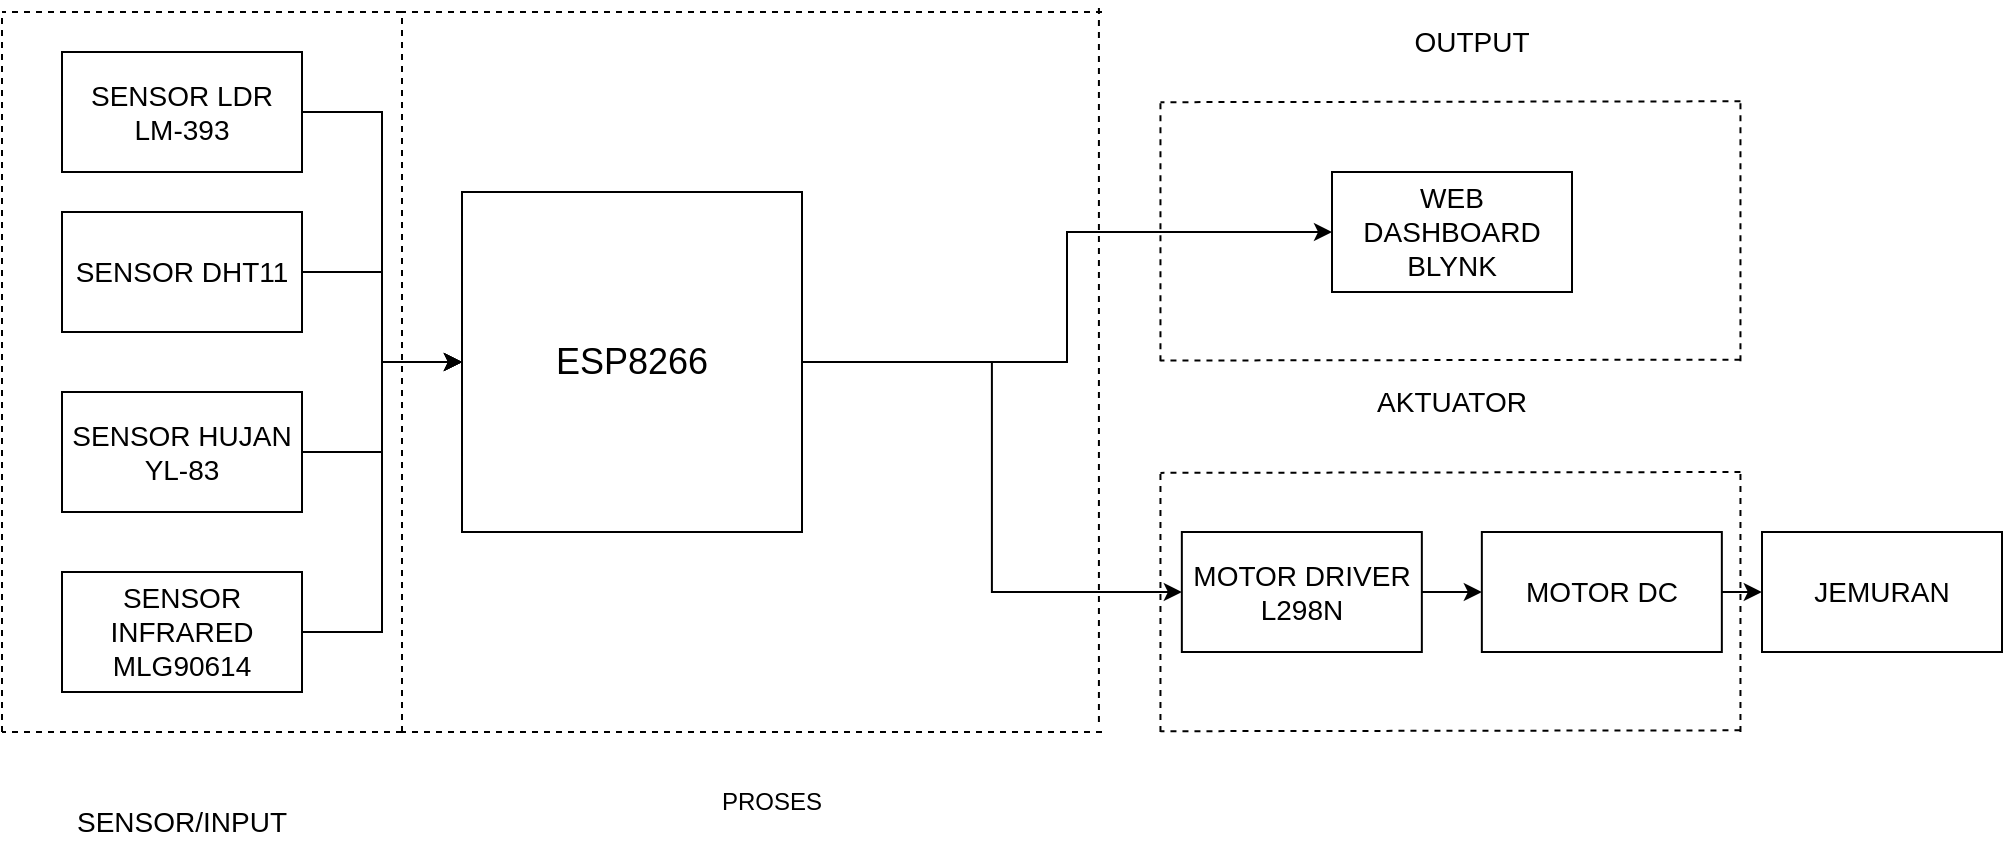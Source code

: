 <mxfile version="21.6.9" type="github">
  <diagram name="Page-1" id="fBU5Ja-x3S1b1KldZYqg">
    <mxGraphModel dx="1114" dy="605" grid="1" gridSize="10" guides="1" tooltips="1" connect="1" arrows="1" fold="1" page="1" pageScale="1" pageWidth="850" pageHeight="1100" math="0" shadow="0">
      <root>
        <mxCell id="0" />
        <mxCell id="1" parent="0" />
        <mxCell id="zdhp2z9kEAPITORbE_so-17" style="edgeStyle=orthogonalEdgeStyle;rounded=0;orthogonalLoop=1;jettySize=auto;html=1;entryX=0;entryY=0.5;entryDx=0;entryDy=0;" parent="1" source="zdhp2z9kEAPITORbE_so-1" target="zdhp2z9kEAPITORbE_so-10" edge="1">
          <mxGeometry relative="1" as="geometry" />
        </mxCell>
        <mxCell id="zdhp2z9kEAPITORbE_so-1" value="&lt;font style=&quot;font-size: 14px;&quot;&gt;SENSOR LDR LM-393&lt;/font&gt;" style="rounded=0;whiteSpace=wrap;html=1;" parent="1" vertex="1">
          <mxGeometry x="110" y="120" width="120" height="60" as="geometry" />
        </mxCell>
        <mxCell id="zdhp2z9kEAPITORbE_so-19" style="edgeStyle=orthogonalEdgeStyle;rounded=0;orthogonalLoop=1;jettySize=auto;html=1;entryX=0;entryY=0.5;entryDx=0;entryDy=0;" parent="1" source="zdhp2z9kEAPITORbE_so-2" target="zdhp2z9kEAPITORbE_so-10" edge="1">
          <mxGeometry relative="1" as="geometry" />
        </mxCell>
        <mxCell id="zdhp2z9kEAPITORbE_so-2" value="&lt;font style=&quot;font-size: 14px;&quot;&gt;SENSOR DHT11&lt;/font&gt;" style="whiteSpace=wrap;html=1;rounded=0;" parent="1" vertex="1">
          <mxGeometry x="110" y="200" width="120" height="60" as="geometry" />
        </mxCell>
        <mxCell id="zdhp2z9kEAPITORbE_so-20" style="edgeStyle=orthogonalEdgeStyle;rounded=0;orthogonalLoop=1;jettySize=auto;html=1;entryX=0;entryY=0.5;entryDx=0;entryDy=0;" parent="1" source="zdhp2z9kEAPITORbE_so-4" target="zdhp2z9kEAPITORbE_so-10" edge="1">
          <mxGeometry relative="1" as="geometry" />
        </mxCell>
        <mxCell id="zdhp2z9kEAPITORbE_so-4" value="&lt;font style=&quot;font-size: 14px;&quot;&gt;SENSOR HUJAN YL-83&lt;/font&gt;" style="whiteSpace=wrap;html=1;rounded=0;" parent="1" vertex="1">
          <mxGeometry x="110" y="290" width="120" height="60" as="geometry" />
        </mxCell>
        <mxCell id="zdhp2z9kEAPITORbE_so-18" style="edgeStyle=orthogonalEdgeStyle;rounded=0;orthogonalLoop=1;jettySize=auto;html=1;exitX=1;exitY=0.5;exitDx=0;exitDy=0;entryX=0;entryY=0.5;entryDx=0;entryDy=0;" parent="1" source="zdhp2z9kEAPITORbE_so-6" target="zdhp2z9kEAPITORbE_so-10" edge="1">
          <mxGeometry relative="1" as="geometry" />
        </mxCell>
        <mxCell id="zdhp2z9kEAPITORbE_so-6" value="&lt;font style=&quot;font-size: 14px;&quot;&gt;SENSOR INFRARED MLG90614&lt;/font&gt;" style="whiteSpace=wrap;html=1;rounded=0;" parent="1" vertex="1">
          <mxGeometry x="110" y="380" width="120" height="60" as="geometry" />
        </mxCell>
        <mxCell id="zdhp2z9kEAPITORbE_so-14" value="" style="edgeStyle=orthogonalEdgeStyle;rounded=0;orthogonalLoop=1;jettySize=auto;html=1;" parent="1" source="zdhp2z9kEAPITORbE_so-10" target="zdhp2z9kEAPITORbE_so-13" edge="1">
          <mxGeometry relative="1" as="geometry" />
        </mxCell>
        <mxCell id="3B0WBHdh67ulqCX43t4F-2" style="edgeStyle=orthogonalEdgeStyle;rounded=0;orthogonalLoop=1;jettySize=auto;html=1;entryX=0;entryY=0.5;entryDx=0;entryDy=0;" edge="1" parent="1" source="zdhp2z9kEAPITORbE_so-10" target="zdhp2z9kEAPITORbE_so-25">
          <mxGeometry relative="1" as="geometry" />
        </mxCell>
        <mxCell id="zdhp2z9kEAPITORbE_so-10" value="&lt;font style=&quot;font-size: 18px;&quot;&gt;ESP8266&lt;/font&gt;" style="whiteSpace=wrap;html=1;aspect=fixed;" parent="1" vertex="1">
          <mxGeometry x="310" y="190" width="170" height="170" as="geometry" />
        </mxCell>
        <mxCell id="zdhp2z9kEAPITORbE_so-16" value="" style="edgeStyle=orthogonalEdgeStyle;rounded=0;orthogonalLoop=1;jettySize=auto;html=1;" parent="1" source="zdhp2z9kEAPITORbE_so-13" target="zdhp2z9kEAPITORbE_so-15" edge="1">
          <mxGeometry relative="1" as="geometry" />
        </mxCell>
        <mxCell id="zdhp2z9kEAPITORbE_so-13" value="&lt;font style=&quot;font-size: 14px;&quot;&gt;MOTOR DRIVER L298N&lt;/font&gt;" style="whiteSpace=wrap;html=1;" parent="1" vertex="1">
          <mxGeometry x="669.92" y="360" width="120" height="60" as="geometry" />
        </mxCell>
        <mxCell id="zdhp2z9kEAPITORbE_so-22" value="" style="edgeStyle=orthogonalEdgeStyle;rounded=0;orthogonalLoop=1;jettySize=auto;html=1;" parent="1" source="zdhp2z9kEAPITORbE_so-15" edge="1">
          <mxGeometry relative="1" as="geometry">
            <mxPoint x="959.92" y="390.077" as="targetPoint" />
          </mxGeometry>
        </mxCell>
        <mxCell id="zdhp2z9kEAPITORbE_so-15" value="&lt;font style=&quot;font-size: 14px;&quot;&gt;MOTOR DC&lt;/font&gt;" style="whiteSpace=wrap;html=1;" parent="1" vertex="1">
          <mxGeometry x="819.92" y="360" width="120" height="60" as="geometry" />
        </mxCell>
        <mxCell id="zdhp2z9kEAPITORbE_so-21" value="&lt;font style=&quot;font-size: 14px;&quot;&gt;JEMURAN&lt;/font&gt;" style="whiteSpace=wrap;html=1;" parent="1" vertex="1">
          <mxGeometry x="960" y="360" width="120" height="60" as="geometry" />
        </mxCell>
        <mxCell id="zdhp2z9kEAPITORbE_so-25" value="&lt;font style=&quot;font-size: 14px;&quot;&gt;WEB DASHBOARD BLYNK&lt;/font&gt;" style="whiteSpace=wrap;html=1;" parent="1" vertex="1">
          <mxGeometry x="745" y="180" width="120" height="60" as="geometry" />
        </mxCell>
        <mxCell id="zdhp2z9kEAPITORbE_so-29" value="" style="endArrow=none;dashed=1;html=1;rounded=0;" parent="1" edge="1">
          <mxGeometry width="50" height="50" relative="1" as="geometry">
            <mxPoint x="80" y="460" as="sourcePoint" />
            <mxPoint x="80" y="100" as="targetPoint" />
          </mxGeometry>
        </mxCell>
        <mxCell id="zdhp2z9kEAPITORbE_so-31" value="" style="endArrow=none;dashed=1;html=1;rounded=0;" parent="1" edge="1">
          <mxGeometry width="50" height="50" relative="1" as="geometry">
            <mxPoint x="280" y="460" as="sourcePoint" />
            <mxPoint x="280" y="100" as="targetPoint" />
          </mxGeometry>
        </mxCell>
        <mxCell id="zdhp2z9kEAPITORbE_so-32" value="" style="endArrow=none;dashed=1;html=1;rounded=0;" parent="1" edge="1">
          <mxGeometry width="50" height="50" relative="1" as="geometry">
            <mxPoint x="628.46" y="455" as="sourcePoint" />
            <mxPoint x="628.46" y="95" as="targetPoint" />
          </mxGeometry>
        </mxCell>
        <mxCell id="zdhp2z9kEAPITORbE_so-33" value="" style="endArrow=none;dashed=1;html=1;rounded=0;" parent="1" edge="1">
          <mxGeometry width="50" height="50" relative="1" as="geometry">
            <mxPoint x="630" y="460" as="sourcePoint" />
            <mxPoint x="280" y="460" as="targetPoint" />
          </mxGeometry>
        </mxCell>
        <mxCell id="zdhp2z9kEAPITORbE_so-34" value="" style="endArrow=none;dashed=1;html=1;rounded=0;" parent="1" edge="1">
          <mxGeometry width="50" height="50" relative="1" as="geometry">
            <mxPoint x="630" y="100" as="sourcePoint" />
            <mxPoint x="280" y="100" as="targetPoint" />
          </mxGeometry>
        </mxCell>
        <mxCell id="zdhp2z9kEAPITORbE_so-35" value="" style="endArrow=none;dashed=1;html=1;rounded=0;" parent="1" edge="1">
          <mxGeometry width="50" height="50" relative="1" as="geometry">
            <mxPoint x="280" y="100" as="sourcePoint" />
            <mxPoint x="80" y="100" as="targetPoint" />
          </mxGeometry>
        </mxCell>
        <mxCell id="zdhp2z9kEAPITORbE_so-36" value="" style="endArrow=none;dashed=1;html=1;rounded=0;" parent="1" edge="1">
          <mxGeometry width="50" height="50" relative="1" as="geometry">
            <mxPoint x="280" y="460" as="sourcePoint" />
            <mxPoint x="80" y="460" as="targetPoint" />
          </mxGeometry>
        </mxCell>
        <mxCell id="zdhp2z9kEAPITORbE_so-37" value="" style="endArrow=none;dashed=1;html=1;rounded=0;" parent="1" edge="1">
          <mxGeometry width="50" height="50" relative="1" as="geometry">
            <mxPoint x="949.23" y="330" as="sourcePoint" />
            <mxPoint x="659.23" y="330.44" as="targetPoint" />
          </mxGeometry>
        </mxCell>
        <mxCell id="zdhp2z9kEAPITORbE_so-38" value="" style="endArrow=none;dashed=1;html=1;rounded=0;" parent="1" edge="1">
          <mxGeometry width="50" height="50" relative="1" as="geometry">
            <mxPoint x="949.23" y="459.17" as="sourcePoint" />
            <mxPoint x="659.23" y="459.61" as="targetPoint" />
          </mxGeometry>
        </mxCell>
        <mxCell id="zdhp2z9kEAPITORbE_so-39" value="" style="endArrow=none;dashed=1;html=1;rounded=0;" parent="1" edge="1">
          <mxGeometry width="50" height="50" relative="1" as="geometry">
            <mxPoint x="949.23" y="460" as="sourcePoint" />
            <mxPoint x="949.23" y="330" as="targetPoint" />
          </mxGeometry>
        </mxCell>
        <mxCell id="zdhp2z9kEAPITORbE_so-40" value="" style="endArrow=none;dashed=1;html=1;rounded=0;" parent="1" edge="1">
          <mxGeometry width="50" height="50" relative="1" as="geometry">
            <mxPoint x="659.23" y="460" as="sourcePoint" />
            <mxPoint x="659.23" y="330" as="targetPoint" />
          </mxGeometry>
        </mxCell>
        <mxCell id="zdhp2z9kEAPITORbE_so-42" value="&lt;font style=&quot;font-size: 14px;&quot;&gt;SENSOR/INPUT&lt;/font&gt;" style="text;html=1;strokeColor=none;fillColor=none;align=center;verticalAlign=middle;whiteSpace=wrap;rounded=0;" parent="1" vertex="1">
          <mxGeometry x="105" y="490" width="130" height="30" as="geometry" />
        </mxCell>
        <mxCell id="zdhp2z9kEAPITORbE_so-44" value="PROSES" style="text;html=1;strokeColor=none;fillColor=none;align=center;verticalAlign=middle;whiteSpace=wrap;rounded=0;" parent="1" vertex="1">
          <mxGeometry x="400" y="480" width="130" height="30" as="geometry" />
        </mxCell>
        <mxCell id="zdhp2z9kEAPITORbE_so-45" value="&lt;font style=&quot;font-size: 14px;&quot;&gt;AKTUATOR&lt;/font&gt;" style="text;html=1;strokeColor=none;fillColor=none;align=center;verticalAlign=middle;whiteSpace=wrap;rounded=0;" parent="1" vertex="1">
          <mxGeometry x="740" y="280" width="130" height="30" as="geometry" />
        </mxCell>
        <mxCell id="zdhp2z9kEAPITORbE_so-47" value="&lt;font style=&quot;font-size: 14px;&quot;&gt;OUTPUT&lt;/font&gt;" style="text;html=1;strokeColor=none;fillColor=none;align=center;verticalAlign=middle;whiteSpace=wrap;rounded=0;" parent="1" vertex="1">
          <mxGeometry x="750" y="100" width="130" height="30" as="geometry" />
        </mxCell>
        <mxCell id="zdhp2z9kEAPITORbE_so-48" value="" style="endArrow=none;dashed=1;html=1;rounded=0;" parent="1" edge="1">
          <mxGeometry width="50" height="50" relative="1" as="geometry">
            <mxPoint x="949.23" y="144.65" as="sourcePoint" />
            <mxPoint x="659.23" y="145.09" as="targetPoint" />
          </mxGeometry>
        </mxCell>
        <mxCell id="zdhp2z9kEAPITORbE_so-49" value="" style="endArrow=none;dashed=1;html=1;rounded=0;" parent="1" edge="1">
          <mxGeometry width="50" height="50" relative="1" as="geometry">
            <mxPoint x="949.23" y="273.82" as="sourcePoint" />
            <mxPoint x="659.23" y="274.26" as="targetPoint" />
          </mxGeometry>
        </mxCell>
        <mxCell id="zdhp2z9kEAPITORbE_so-50" value="" style="endArrow=none;dashed=1;html=1;rounded=0;" parent="1" edge="1">
          <mxGeometry width="50" height="50" relative="1" as="geometry">
            <mxPoint x="949.23" y="274.65" as="sourcePoint" />
            <mxPoint x="949.23" y="144.65" as="targetPoint" />
          </mxGeometry>
        </mxCell>
        <mxCell id="zdhp2z9kEAPITORbE_so-51" value="" style="endArrow=none;dashed=1;html=1;rounded=0;" parent="1" edge="1">
          <mxGeometry width="50" height="50" relative="1" as="geometry">
            <mxPoint x="659.23" y="274.65" as="sourcePoint" />
            <mxPoint x="659.23" y="144.65" as="targetPoint" />
          </mxGeometry>
        </mxCell>
      </root>
    </mxGraphModel>
  </diagram>
</mxfile>
